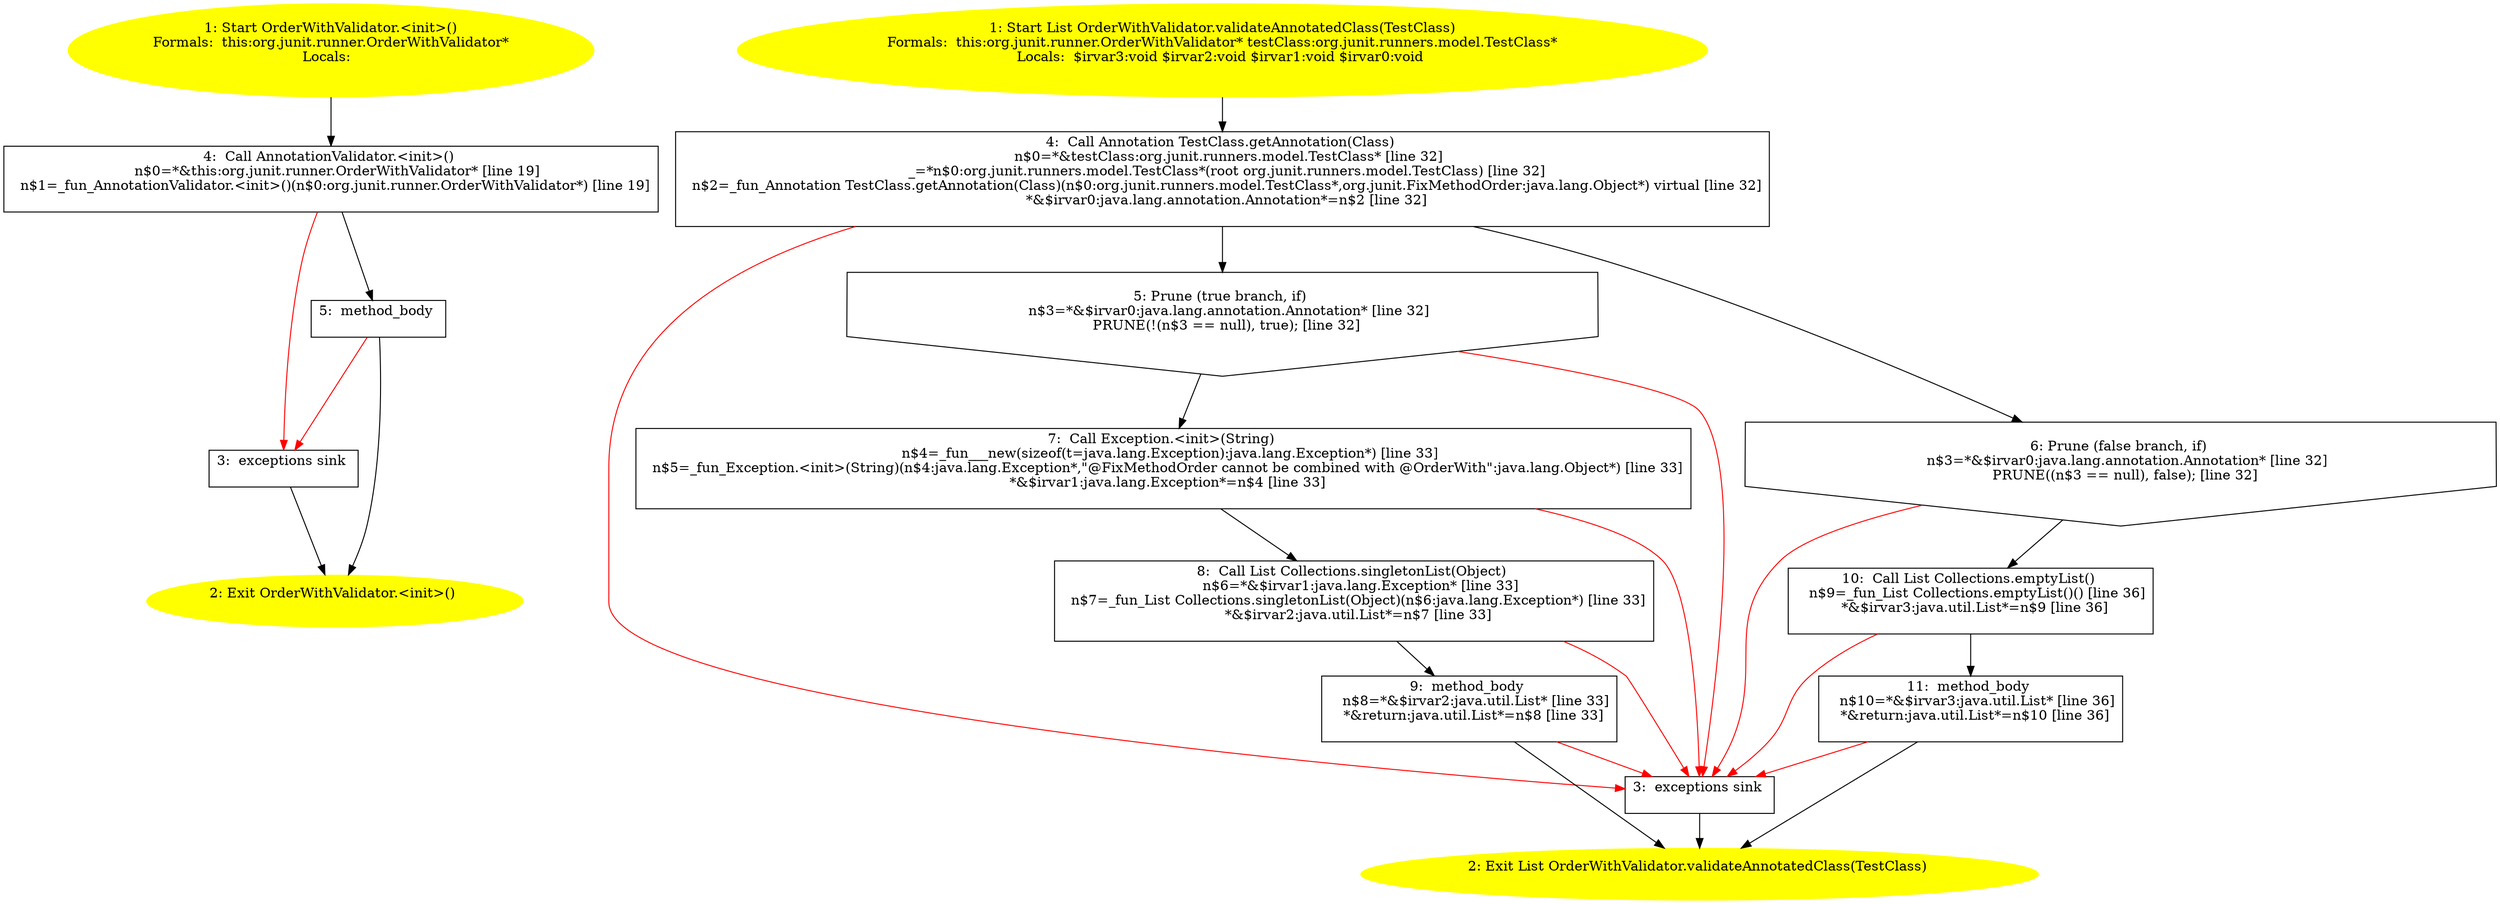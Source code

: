 /* @generated */
digraph cfg {
"org.junit.runner.OrderWithValidator.<init>().96ddff1fe3f8464cdb6c8f6fe98d0632_1" [label="1: Start OrderWithValidator.<init>()\nFormals:  this:org.junit.runner.OrderWithValidator*\nLocals:  \n  " color=yellow style=filled]
	

	 "org.junit.runner.OrderWithValidator.<init>().96ddff1fe3f8464cdb6c8f6fe98d0632_1" -> "org.junit.runner.OrderWithValidator.<init>().96ddff1fe3f8464cdb6c8f6fe98d0632_4" ;
"org.junit.runner.OrderWithValidator.<init>().96ddff1fe3f8464cdb6c8f6fe98d0632_2" [label="2: Exit OrderWithValidator.<init>() \n  " color=yellow style=filled]
	

"org.junit.runner.OrderWithValidator.<init>().96ddff1fe3f8464cdb6c8f6fe98d0632_3" [label="3:  exceptions sink \n  " shape="box"]
	

	 "org.junit.runner.OrderWithValidator.<init>().96ddff1fe3f8464cdb6c8f6fe98d0632_3" -> "org.junit.runner.OrderWithValidator.<init>().96ddff1fe3f8464cdb6c8f6fe98d0632_2" ;
"org.junit.runner.OrderWithValidator.<init>().96ddff1fe3f8464cdb6c8f6fe98d0632_4" [label="4:  Call AnnotationValidator.<init>() \n   n$0=*&this:org.junit.runner.OrderWithValidator* [line 19]\n  n$1=_fun_AnnotationValidator.<init>()(n$0:org.junit.runner.OrderWithValidator*) [line 19]\n " shape="box"]
	

	 "org.junit.runner.OrderWithValidator.<init>().96ddff1fe3f8464cdb6c8f6fe98d0632_4" -> "org.junit.runner.OrderWithValidator.<init>().96ddff1fe3f8464cdb6c8f6fe98d0632_5" ;
	 "org.junit.runner.OrderWithValidator.<init>().96ddff1fe3f8464cdb6c8f6fe98d0632_4" -> "org.junit.runner.OrderWithValidator.<init>().96ddff1fe3f8464cdb6c8f6fe98d0632_3" [color="red" ];
"org.junit.runner.OrderWithValidator.<init>().96ddff1fe3f8464cdb6c8f6fe98d0632_5" [label="5:  method_body \n  " shape="box"]
	

	 "org.junit.runner.OrderWithValidator.<init>().96ddff1fe3f8464cdb6c8f6fe98d0632_5" -> "org.junit.runner.OrderWithValidator.<init>().96ddff1fe3f8464cdb6c8f6fe98d0632_2" ;
	 "org.junit.runner.OrderWithValidator.<init>().96ddff1fe3f8464cdb6c8f6fe98d0632_5" -> "org.junit.runner.OrderWithValidator.<init>().96ddff1fe3f8464cdb6c8f6fe98d0632_3" [color="red" ];
"org.junit.runner.OrderWithValidator.validateAnnotatedClass(org.junit.runners.model.TestClass):java.u.cc1a8bd4eabbea16a22c20a647d74777_1" [label="1: Start List OrderWithValidator.validateAnnotatedClass(TestClass)\nFormals:  this:org.junit.runner.OrderWithValidator* testClass:org.junit.runners.model.TestClass*\nLocals:  $irvar3:void $irvar2:void $irvar1:void $irvar0:void \n  " color=yellow style=filled]
	

	 "org.junit.runner.OrderWithValidator.validateAnnotatedClass(org.junit.runners.model.TestClass):java.u.cc1a8bd4eabbea16a22c20a647d74777_1" -> "org.junit.runner.OrderWithValidator.validateAnnotatedClass(org.junit.runners.model.TestClass):java.u.cc1a8bd4eabbea16a22c20a647d74777_4" ;
"org.junit.runner.OrderWithValidator.validateAnnotatedClass(org.junit.runners.model.TestClass):java.u.cc1a8bd4eabbea16a22c20a647d74777_2" [label="2: Exit List OrderWithValidator.validateAnnotatedClass(TestClass) \n  " color=yellow style=filled]
	

"org.junit.runner.OrderWithValidator.validateAnnotatedClass(org.junit.runners.model.TestClass):java.u.cc1a8bd4eabbea16a22c20a647d74777_3" [label="3:  exceptions sink \n  " shape="box"]
	

	 "org.junit.runner.OrderWithValidator.validateAnnotatedClass(org.junit.runners.model.TestClass):java.u.cc1a8bd4eabbea16a22c20a647d74777_3" -> "org.junit.runner.OrderWithValidator.validateAnnotatedClass(org.junit.runners.model.TestClass):java.u.cc1a8bd4eabbea16a22c20a647d74777_2" ;
"org.junit.runner.OrderWithValidator.validateAnnotatedClass(org.junit.runners.model.TestClass):java.u.cc1a8bd4eabbea16a22c20a647d74777_4" [label="4:  Call Annotation TestClass.getAnnotation(Class) \n   n$0=*&testClass:org.junit.runners.model.TestClass* [line 32]\n  _=*n$0:org.junit.runners.model.TestClass*(root org.junit.runners.model.TestClass) [line 32]\n  n$2=_fun_Annotation TestClass.getAnnotation(Class)(n$0:org.junit.runners.model.TestClass*,org.junit.FixMethodOrder:java.lang.Object*) virtual [line 32]\n  *&$irvar0:java.lang.annotation.Annotation*=n$2 [line 32]\n " shape="box"]
	

	 "org.junit.runner.OrderWithValidator.validateAnnotatedClass(org.junit.runners.model.TestClass):java.u.cc1a8bd4eabbea16a22c20a647d74777_4" -> "org.junit.runner.OrderWithValidator.validateAnnotatedClass(org.junit.runners.model.TestClass):java.u.cc1a8bd4eabbea16a22c20a647d74777_5" ;
	 "org.junit.runner.OrderWithValidator.validateAnnotatedClass(org.junit.runners.model.TestClass):java.u.cc1a8bd4eabbea16a22c20a647d74777_4" -> "org.junit.runner.OrderWithValidator.validateAnnotatedClass(org.junit.runners.model.TestClass):java.u.cc1a8bd4eabbea16a22c20a647d74777_6" ;
	 "org.junit.runner.OrderWithValidator.validateAnnotatedClass(org.junit.runners.model.TestClass):java.u.cc1a8bd4eabbea16a22c20a647d74777_4" -> "org.junit.runner.OrderWithValidator.validateAnnotatedClass(org.junit.runners.model.TestClass):java.u.cc1a8bd4eabbea16a22c20a647d74777_3" [color="red" ];
"org.junit.runner.OrderWithValidator.validateAnnotatedClass(org.junit.runners.model.TestClass):java.u.cc1a8bd4eabbea16a22c20a647d74777_5" [label="5: Prune (true branch, if) \n   n$3=*&$irvar0:java.lang.annotation.Annotation* [line 32]\n  PRUNE(!(n$3 == null), true); [line 32]\n " shape="invhouse"]
	

	 "org.junit.runner.OrderWithValidator.validateAnnotatedClass(org.junit.runners.model.TestClass):java.u.cc1a8bd4eabbea16a22c20a647d74777_5" -> "org.junit.runner.OrderWithValidator.validateAnnotatedClass(org.junit.runners.model.TestClass):java.u.cc1a8bd4eabbea16a22c20a647d74777_7" ;
	 "org.junit.runner.OrderWithValidator.validateAnnotatedClass(org.junit.runners.model.TestClass):java.u.cc1a8bd4eabbea16a22c20a647d74777_5" -> "org.junit.runner.OrderWithValidator.validateAnnotatedClass(org.junit.runners.model.TestClass):java.u.cc1a8bd4eabbea16a22c20a647d74777_3" [color="red" ];
"org.junit.runner.OrderWithValidator.validateAnnotatedClass(org.junit.runners.model.TestClass):java.u.cc1a8bd4eabbea16a22c20a647d74777_6" [label="6: Prune (false branch, if) \n   n$3=*&$irvar0:java.lang.annotation.Annotation* [line 32]\n  PRUNE((n$3 == null), false); [line 32]\n " shape="invhouse"]
	

	 "org.junit.runner.OrderWithValidator.validateAnnotatedClass(org.junit.runners.model.TestClass):java.u.cc1a8bd4eabbea16a22c20a647d74777_6" -> "org.junit.runner.OrderWithValidator.validateAnnotatedClass(org.junit.runners.model.TestClass):java.u.cc1a8bd4eabbea16a22c20a647d74777_10" ;
	 "org.junit.runner.OrderWithValidator.validateAnnotatedClass(org.junit.runners.model.TestClass):java.u.cc1a8bd4eabbea16a22c20a647d74777_6" -> "org.junit.runner.OrderWithValidator.validateAnnotatedClass(org.junit.runners.model.TestClass):java.u.cc1a8bd4eabbea16a22c20a647d74777_3" [color="red" ];
"org.junit.runner.OrderWithValidator.validateAnnotatedClass(org.junit.runners.model.TestClass):java.u.cc1a8bd4eabbea16a22c20a647d74777_7" [label="7:  Call Exception.<init>(String) \n   n$4=_fun___new(sizeof(t=java.lang.Exception):java.lang.Exception*) [line 33]\n  n$5=_fun_Exception.<init>(String)(n$4:java.lang.Exception*,\"@FixMethodOrder cannot be combined with @OrderWith\":java.lang.Object*) [line 33]\n  *&$irvar1:java.lang.Exception*=n$4 [line 33]\n " shape="box"]
	

	 "org.junit.runner.OrderWithValidator.validateAnnotatedClass(org.junit.runners.model.TestClass):java.u.cc1a8bd4eabbea16a22c20a647d74777_7" -> "org.junit.runner.OrderWithValidator.validateAnnotatedClass(org.junit.runners.model.TestClass):java.u.cc1a8bd4eabbea16a22c20a647d74777_8" ;
	 "org.junit.runner.OrderWithValidator.validateAnnotatedClass(org.junit.runners.model.TestClass):java.u.cc1a8bd4eabbea16a22c20a647d74777_7" -> "org.junit.runner.OrderWithValidator.validateAnnotatedClass(org.junit.runners.model.TestClass):java.u.cc1a8bd4eabbea16a22c20a647d74777_3" [color="red" ];
"org.junit.runner.OrderWithValidator.validateAnnotatedClass(org.junit.runners.model.TestClass):java.u.cc1a8bd4eabbea16a22c20a647d74777_8" [label="8:  Call List Collections.singletonList(Object) \n   n$6=*&$irvar1:java.lang.Exception* [line 33]\n  n$7=_fun_List Collections.singletonList(Object)(n$6:java.lang.Exception*) [line 33]\n  *&$irvar2:java.util.List*=n$7 [line 33]\n " shape="box"]
	

	 "org.junit.runner.OrderWithValidator.validateAnnotatedClass(org.junit.runners.model.TestClass):java.u.cc1a8bd4eabbea16a22c20a647d74777_8" -> "org.junit.runner.OrderWithValidator.validateAnnotatedClass(org.junit.runners.model.TestClass):java.u.cc1a8bd4eabbea16a22c20a647d74777_9" ;
	 "org.junit.runner.OrderWithValidator.validateAnnotatedClass(org.junit.runners.model.TestClass):java.u.cc1a8bd4eabbea16a22c20a647d74777_8" -> "org.junit.runner.OrderWithValidator.validateAnnotatedClass(org.junit.runners.model.TestClass):java.u.cc1a8bd4eabbea16a22c20a647d74777_3" [color="red" ];
"org.junit.runner.OrderWithValidator.validateAnnotatedClass(org.junit.runners.model.TestClass):java.u.cc1a8bd4eabbea16a22c20a647d74777_9" [label="9:  method_body \n   n$8=*&$irvar2:java.util.List* [line 33]\n  *&return:java.util.List*=n$8 [line 33]\n " shape="box"]
	

	 "org.junit.runner.OrderWithValidator.validateAnnotatedClass(org.junit.runners.model.TestClass):java.u.cc1a8bd4eabbea16a22c20a647d74777_9" -> "org.junit.runner.OrderWithValidator.validateAnnotatedClass(org.junit.runners.model.TestClass):java.u.cc1a8bd4eabbea16a22c20a647d74777_2" ;
	 "org.junit.runner.OrderWithValidator.validateAnnotatedClass(org.junit.runners.model.TestClass):java.u.cc1a8bd4eabbea16a22c20a647d74777_9" -> "org.junit.runner.OrderWithValidator.validateAnnotatedClass(org.junit.runners.model.TestClass):java.u.cc1a8bd4eabbea16a22c20a647d74777_3" [color="red" ];
"org.junit.runner.OrderWithValidator.validateAnnotatedClass(org.junit.runners.model.TestClass):java.u.cc1a8bd4eabbea16a22c20a647d74777_10" [label="10:  Call List Collections.emptyList() \n   n$9=_fun_List Collections.emptyList()() [line 36]\n  *&$irvar3:java.util.List*=n$9 [line 36]\n " shape="box"]
	

	 "org.junit.runner.OrderWithValidator.validateAnnotatedClass(org.junit.runners.model.TestClass):java.u.cc1a8bd4eabbea16a22c20a647d74777_10" -> "org.junit.runner.OrderWithValidator.validateAnnotatedClass(org.junit.runners.model.TestClass):java.u.cc1a8bd4eabbea16a22c20a647d74777_11" ;
	 "org.junit.runner.OrderWithValidator.validateAnnotatedClass(org.junit.runners.model.TestClass):java.u.cc1a8bd4eabbea16a22c20a647d74777_10" -> "org.junit.runner.OrderWithValidator.validateAnnotatedClass(org.junit.runners.model.TestClass):java.u.cc1a8bd4eabbea16a22c20a647d74777_3" [color="red" ];
"org.junit.runner.OrderWithValidator.validateAnnotatedClass(org.junit.runners.model.TestClass):java.u.cc1a8bd4eabbea16a22c20a647d74777_11" [label="11:  method_body \n   n$10=*&$irvar3:java.util.List* [line 36]\n  *&return:java.util.List*=n$10 [line 36]\n " shape="box"]
	

	 "org.junit.runner.OrderWithValidator.validateAnnotatedClass(org.junit.runners.model.TestClass):java.u.cc1a8bd4eabbea16a22c20a647d74777_11" -> "org.junit.runner.OrderWithValidator.validateAnnotatedClass(org.junit.runners.model.TestClass):java.u.cc1a8bd4eabbea16a22c20a647d74777_2" ;
	 "org.junit.runner.OrderWithValidator.validateAnnotatedClass(org.junit.runners.model.TestClass):java.u.cc1a8bd4eabbea16a22c20a647d74777_11" -> "org.junit.runner.OrderWithValidator.validateAnnotatedClass(org.junit.runners.model.TestClass):java.u.cc1a8bd4eabbea16a22c20a647d74777_3" [color="red" ];
}
